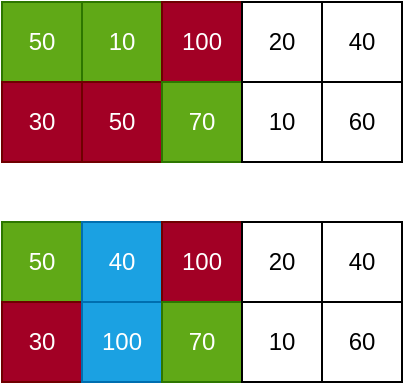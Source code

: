 <mxfile version="15.8.7" type="device"><diagram id="HIGygHwAPiF9JHkxpo8r" name="페이지-1"><mxGraphModel dx="677" dy="408" grid="1" gridSize="10" guides="1" tooltips="1" connect="1" arrows="1" fold="1" page="1" pageScale="1" pageWidth="10000" pageHeight="10000" math="0" shadow="0"><root><mxCell id="0"/><mxCell id="1" parent="0"/><mxCell id="KucDsDhYD0Mx8oPA0NS9-1" value="50" style="rounded=0;whiteSpace=wrap;html=1;fillColor=#60a917;fontColor=#ffffff;strokeColor=#2D7600;" vertex="1" parent="1"><mxGeometry x="560" y="360" width="40" height="40" as="geometry"/></mxCell><mxCell id="KucDsDhYD0Mx8oPA0NS9-2" value="30" style="rounded=0;whiteSpace=wrap;html=1;fillColor=#a20025;fontColor=#ffffff;strokeColor=#6F0000;" vertex="1" parent="1"><mxGeometry x="560" y="400" width="40" height="40" as="geometry"/></mxCell><mxCell id="KucDsDhYD0Mx8oPA0NS9-3" value="10" style="rounded=0;whiteSpace=wrap;html=1;fillColor=#60a917;fontColor=#ffffff;strokeColor=#2D7600;" vertex="1" parent="1"><mxGeometry x="600" y="360" width="40" height="40" as="geometry"/></mxCell><mxCell id="KucDsDhYD0Mx8oPA0NS9-4" value="50" style="rounded=0;whiteSpace=wrap;html=1;fillColor=#a20025;fontColor=#ffffff;strokeColor=#6F0000;" vertex="1" parent="1"><mxGeometry x="600" y="400" width="40" height="40" as="geometry"/></mxCell><mxCell id="KucDsDhYD0Mx8oPA0NS9-5" value="100" style="rounded=0;whiteSpace=wrap;html=1;fillColor=#a20025;fontColor=#ffffff;strokeColor=#6F0000;" vertex="1" parent="1"><mxGeometry x="640" y="360" width="40" height="40" as="geometry"/></mxCell><mxCell id="KucDsDhYD0Mx8oPA0NS9-6" value="70" style="rounded=0;whiteSpace=wrap;html=1;fillColor=#60a917;fontColor=#ffffff;strokeColor=#2D7600;" vertex="1" parent="1"><mxGeometry x="640" y="400" width="40" height="40" as="geometry"/></mxCell><mxCell id="KucDsDhYD0Mx8oPA0NS9-7" value="20" style="rounded=0;whiteSpace=wrap;html=1;" vertex="1" parent="1"><mxGeometry x="680" y="360" width="40" height="40" as="geometry"/></mxCell><mxCell id="KucDsDhYD0Mx8oPA0NS9-8" value="10" style="rounded=0;whiteSpace=wrap;html=1;" vertex="1" parent="1"><mxGeometry x="680" y="400" width="40" height="40" as="geometry"/></mxCell><mxCell id="KucDsDhYD0Mx8oPA0NS9-9" value="40" style="rounded=0;whiteSpace=wrap;html=1;" vertex="1" parent="1"><mxGeometry x="720" y="360" width="40" height="40" as="geometry"/></mxCell><mxCell id="KucDsDhYD0Mx8oPA0NS9-10" value="60" style="rounded=0;whiteSpace=wrap;html=1;" vertex="1" parent="1"><mxGeometry x="720" y="400" width="40" height="40" as="geometry"/></mxCell><mxCell id="KucDsDhYD0Mx8oPA0NS9-47" value="50" style="rounded=0;whiteSpace=wrap;html=1;fillColor=#60a917;fontColor=#ffffff;strokeColor=#2D7600;" vertex="1" parent="1"><mxGeometry x="560" y="470" width="40" height="40" as="geometry"/></mxCell><mxCell id="KucDsDhYD0Mx8oPA0NS9-48" value="30" style="rounded=0;whiteSpace=wrap;html=1;fillColor=#a20025;fontColor=#ffffff;strokeColor=#6F0000;" vertex="1" parent="1"><mxGeometry x="560" y="510" width="40" height="40" as="geometry"/></mxCell><mxCell id="KucDsDhYD0Mx8oPA0NS9-49" value="40" style="rounded=0;whiteSpace=wrap;html=1;fillColor=#1ba1e2;fontColor=#ffffff;strokeColor=#006EAF;" vertex="1" parent="1"><mxGeometry x="600" y="470" width="40" height="40" as="geometry"/></mxCell><mxCell id="KucDsDhYD0Mx8oPA0NS9-50" value="100" style="rounded=0;whiteSpace=wrap;html=1;fillColor=#1ba1e2;fontColor=#ffffff;strokeColor=#006EAF;" vertex="1" parent="1"><mxGeometry x="600" y="510" width="40" height="40" as="geometry"/></mxCell><mxCell id="KucDsDhYD0Mx8oPA0NS9-51" value="100" style="rounded=0;whiteSpace=wrap;html=1;fillColor=#a20025;fontColor=#ffffff;strokeColor=#6F0000;" vertex="1" parent="1"><mxGeometry x="640" y="470" width="40" height="40" as="geometry"/></mxCell><mxCell id="KucDsDhYD0Mx8oPA0NS9-52" value="70" style="rounded=0;whiteSpace=wrap;html=1;fillColor=#60a917;fontColor=#ffffff;strokeColor=#2D7600;" vertex="1" parent="1"><mxGeometry x="640" y="510" width="40" height="40" as="geometry"/></mxCell><mxCell id="KucDsDhYD0Mx8oPA0NS9-53" value="20" style="rounded=0;whiteSpace=wrap;html=1;" vertex="1" parent="1"><mxGeometry x="680" y="470" width="40" height="40" as="geometry"/></mxCell><mxCell id="KucDsDhYD0Mx8oPA0NS9-54" value="10" style="rounded=0;whiteSpace=wrap;html=1;" vertex="1" parent="1"><mxGeometry x="680" y="510" width="40" height="40" as="geometry"/></mxCell><mxCell id="KucDsDhYD0Mx8oPA0NS9-55" value="40" style="rounded=0;whiteSpace=wrap;html=1;" vertex="1" parent="1"><mxGeometry x="720" y="470" width="40" height="40" as="geometry"/></mxCell><mxCell id="KucDsDhYD0Mx8oPA0NS9-56" value="60" style="rounded=0;whiteSpace=wrap;html=1;" vertex="1" parent="1"><mxGeometry x="720" y="510" width="40" height="40" as="geometry"/></mxCell></root></mxGraphModel></diagram></mxfile>